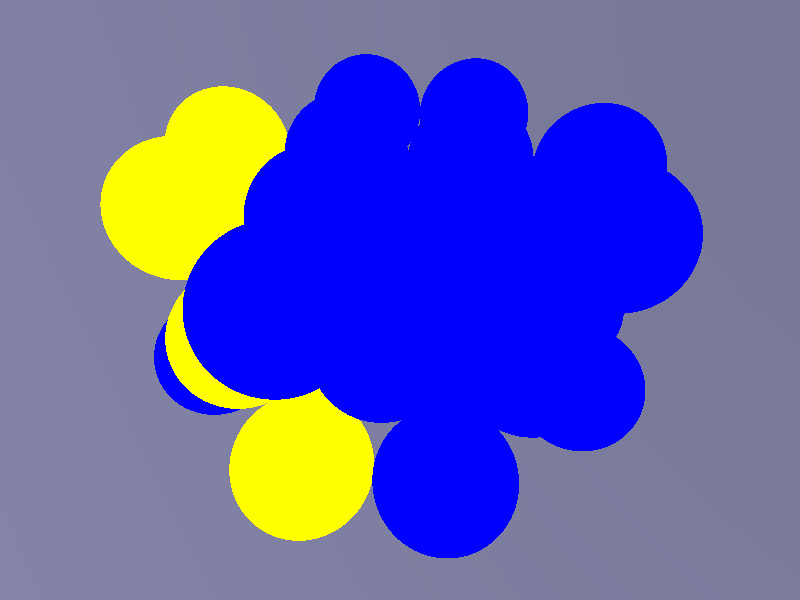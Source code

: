 #version 3.5;

#include "colors.inc"
#include "textures.inc"

global_settings {
  assumed_gamma 1.0
  max_trace_level 50
}

// ----------------------------------------


sky_sphere {
  pigment {
    gradient y
    color_map {
      [ (1-cos(radians(-30)))/2 color CornflowerBlue ]
      [ (1-cos(radians(160)))/2 color MidnightBlue ]
    }
    scale 2
    translate -1
  }
}



// first, the camera position
camera {
  //  orthographic
  location <-2.5,-2.5,5>
  sky <0,0,1>
  look_at <2,1,0.5>
}

// now, some light
light_source {
  <-20,-20,20>
  color rgb <1,1,1>
}

light_source {
  <0,0,20>
  color rgb <1,1,1>
}

// the spheres
#declare lightblue_sphere =
sphere {
  <0, 0, 0>, 0.70710678
  pigment {
    color rgbt<0,0,1,0.9>
  }
}

#declare blue_sphere =
sphere {
  <0, 0, 0>, 0.70710678
  pigment {
    color rgbt<0,0,1,0>
  }
}

#declare yellow_sphere =
  sphere {
    <0, 0, 0>, 0.70710678
    pigment {
      color rgbt<1,1,0,0>
    }
  }


object { lightblue_sphere translate<0,0,0> }
object { lightblue_sphere translate<0,2,0> }
object { yellow_sphere translate<1,-1,0> }
object { lightblue_sphere translate<1,1,0> }
object { lightblue_sphere translate<1,3,0> }
object { yellow_sphere translate<2,0,0> }
object { lightblue_sphere translate<2,2,0> }
object { blue_sphere translate<3,-1,0> }
object { yellow_sphere translate<3,1,0> }
object { lightblue_sphere translate<3,3,0> }
object { blue_sphere translate<4,0,0> }
object { yellow_sphere translate<4,2,0> }

object { lightblue_sphere translate<0,1,1> }
object { lightblue_sphere translate<1,0,1> }
object { lightblue_sphere translate<1,2,1> }
object { yellow_sphere translate<2,-1,1> }
object { lightblue_sphere translate<2,1,1> }
object { lightblue_sphere translate<2,3,1> }
object { yellow_sphere translate<3,0,1> }
object { lightblue_sphere translate<3,2,1> }
object { yellow_sphere translate<4,1,1> }

object { lightblue_sphere translate<0,0,2> }
object { lightblue_sphere translate<0,2,2> }
object { lightblue_sphere translate<1,-1,2> }
object { lightblue_sphere translate<1,1,2> }
object { lightblue_sphere translate<1,3,2> }
object { lightblue_sphere translate<2,0,2> }
object { lightblue_sphere translate<2,2,2> }
object { yellow_sphere translate<3,-1,2> }
object { lightblue_sphere translate<3,1,2> }
object { lightblue_sphere translate<3,3,2> }
object { yellow_sphere translate<4,0,2> }
object { lightblue_sphere translate<4,2,2> }
